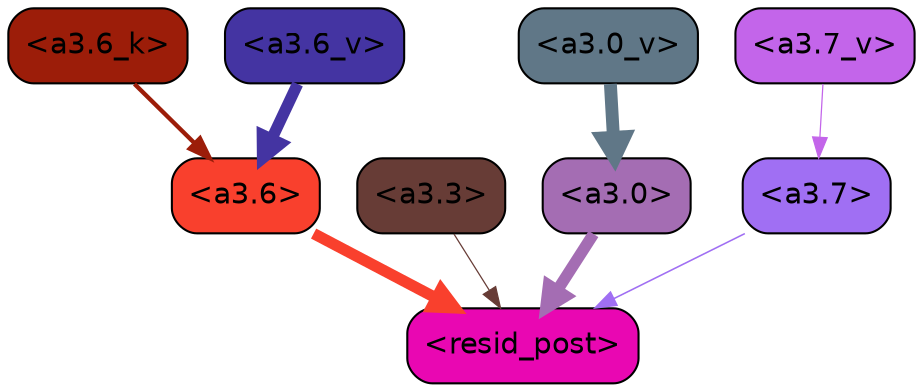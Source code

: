 strict digraph "" {
	graph [bgcolor=transparent,
		layout=dot,
		overlap=false,
		splines=true
	];
	"<a3.7>"	[color=black,
		fillcolor="#a06ff3",
		fontname=Helvetica,
		shape=box,
		style="filled, rounded"];
	"<resid_post>"	[color=black,
		fillcolor="#e907b2",
		fontname=Helvetica,
		shape=box,
		style="filled, rounded"];
	"<a3.7>" -> "<resid_post>"	[color="#a06ff3",
		penwidth=0.7595263123512268];
	"<a3.6>"	[color=black,
		fillcolor="#f9402d",
		fontname=Helvetica,
		shape=box,
		style="filled, rounded"];
	"<a3.6>" -> "<resid_post>"	[color="#f9402d",
		penwidth=5.40013587474823];
	"<a3.3>"	[color=black,
		fillcolor="#673c36",
		fontname=Helvetica,
		shape=box,
		style="filled, rounded"];
	"<a3.3>" -> "<resid_post>"	[color="#673c36",
		penwidth=0.6];
	"<a3.0>"	[color=black,
		fillcolor="#a46db3",
		fontname=Helvetica,
		shape=box,
		style="filled, rounded"];
	"<a3.0>" -> "<resid_post>"	[color="#a46db3",
		penwidth=5.540827631950378];
	"<a3.6_k>"	[color=black,
		fillcolor="#9c1d09",
		fontname=Helvetica,
		shape=box,
		style="filled, rounded"];
	"<a3.6_k>" -> "<a3.6>"	[color="#9c1d09",
		penwidth=2.080081820487976];
	"<a3.7_v>"	[color=black,
		fillcolor="#c365ea",
		fontname=Helvetica,
		shape=box,
		style="filled, rounded"];
	"<a3.7_v>" -> "<a3.7>"	[color="#c365ea",
		penwidth=0.6];
	"<a3.6_v>"	[color=black,
		fillcolor="#4434a2",
		fontname=Helvetica,
		shape=box,
		style="filled, rounded"];
	"<a3.6_v>" -> "<a3.6>"	[color="#4434a2",
		penwidth=5.522058844566345];
	"<a3.0_v>"	[color=black,
		fillcolor="#607787",
		fontname=Helvetica,
		shape=box,
		style="filled, rounded"];
	"<a3.0_v>" -> "<a3.0>"	[color="#607787",
		penwidth=6.184832274913788];
}

